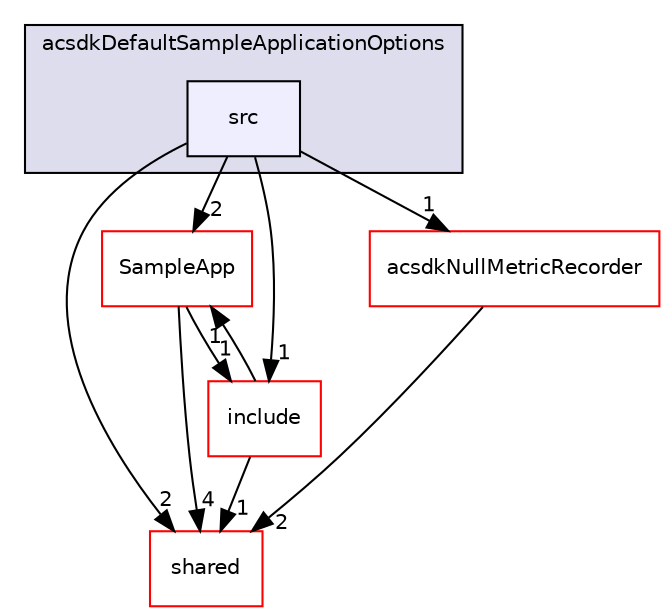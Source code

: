 digraph "/workplace/avs-device-sdk/applications/acsdkDefaultSampleApplicationOptions/src" {
  compound=true
  node [ fontsize="10", fontname="Helvetica"];
  edge [ labelfontsize="10", labelfontname="Helvetica"];
  subgraph clusterdir_d6da89875b90c7534db985b27b13c6a1 {
    graph [ bgcolor="#ddddee", pencolor="black", label="acsdkDefaultSampleApplicationOptions" fontname="Helvetica", fontsize="10", URL="dir_d6da89875b90c7534db985b27b13c6a1.html"]
  dir_d8df488c5c8ff8222ed285d9504705dc [shape=box, label="src", style="filled", fillcolor="#eeeeff", pencolor="black", URL="dir_d8df488c5c8ff8222ed285d9504705dc.html"];
  }
  dir_9982052f7ce695d12571567315b2fafa [shape=box label="shared" fillcolor="white" style="filled" color="red" URL="dir_9982052f7ce695d12571567315b2fafa.html"];
  dir_69fa8d0f4fee2820ffc8601fbf428b42 [shape=box label="SampleApp" fillcolor="white" style="filled" color="red" URL="dir_69fa8d0f4fee2820ffc8601fbf428b42.html"];
  dir_3173ae89296cd01bbdb6a501d675bdf6 [shape=box label="acsdkNullMetricRecorder" fillcolor="white" style="filled" color="red" URL="dir_3173ae89296cd01bbdb6a501d675bdf6.html"];
  dir_96662114b0555d18ae9ac759ea479a23 [shape=box label="include" fillcolor="white" style="filled" color="red" URL="dir_96662114b0555d18ae9ac759ea479a23.html"];
  dir_69fa8d0f4fee2820ffc8601fbf428b42->dir_9982052f7ce695d12571567315b2fafa [headlabel="4", labeldistance=1.5 headhref="dir_000101_000549.html"];
  dir_69fa8d0f4fee2820ffc8601fbf428b42->dir_96662114b0555d18ae9ac759ea479a23 [headlabel="1", labeldistance=1.5 headhref="dir_000101_000067.html"];
  dir_d8df488c5c8ff8222ed285d9504705dc->dir_9982052f7ce695d12571567315b2fafa [headlabel="2", labeldistance=1.5 headhref="dir_000069_000549.html"];
  dir_d8df488c5c8ff8222ed285d9504705dc->dir_69fa8d0f4fee2820ffc8601fbf428b42 [headlabel="2", labeldistance=1.5 headhref="dir_000069_000101.html"];
  dir_d8df488c5c8ff8222ed285d9504705dc->dir_3173ae89296cd01bbdb6a501d675bdf6 [headlabel="1", labeldistance=1.5 headhref="dir_000069_000078.html"];
  dir_d8df488c5c8ff8222ed285d9504705dc->dir_96662114b0555d18ae9ac759ea479a23 [headlabel="1", labeldistance=1.5 headhref="dir_000069_000067.html"];
  dir_3173ae89296cd01bbdb6a501d675bdf6->dir_9982052f7ce695d12571567315b2fafa [headlabel="2", labeldistance=1.5 headhref="dir_000078_000549.html"];
  dir_96662114b0555d18ae9ac759ea479a23->dir_9982052f7ce695d12571567315b2fafa [headlabel="1", labeldistance=1.5 headhref="dir_000067_000549.html"];
  dir_96662114b0555d18ae9ac759ea479a23->dir_69fa8d0f4fee2820ffc8601fbf428b42 [headlabel="1", labeldistance=1.5 headhref="dir_000067_000101.html"];
}
